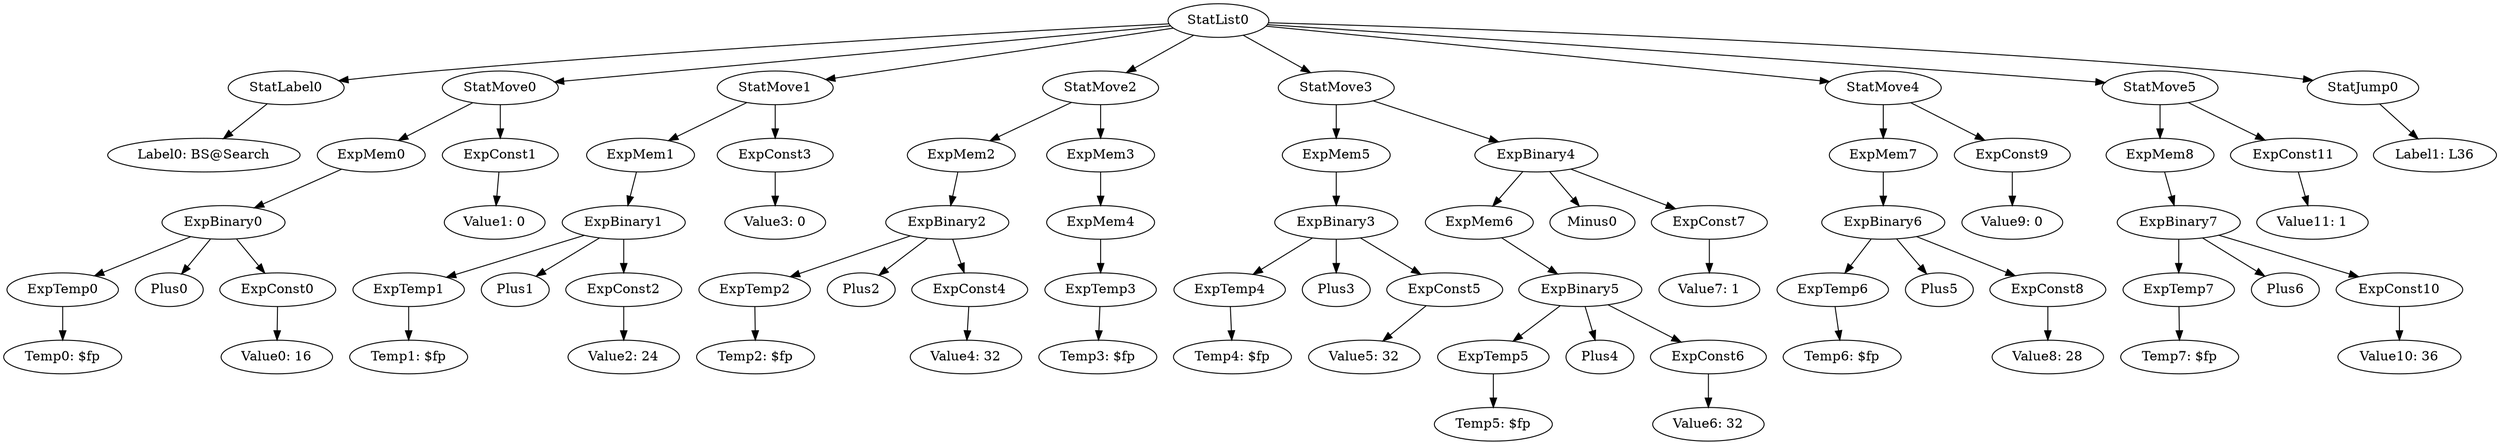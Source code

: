 digraph {
	ordering = out;
	ExpConst10 -> "Value10: 36";
	ExpConst9 -> "Value9: 0";
	ExpConst8 -> "Value8: 28";
	ExpTemp6 -> "Temp6: $fp";
	ExpBinary4 -> ExpMem6;
	ExpBinary4 -> Minus0;
	ExpBinary4 -> ExpConst7;
	ExpMem6 -> ExpBinary5;
	ExpConst6 -> "Value6: 32";
	ExpBinary5 -> ExpTemp5;
	ExpBinary5 -> Plus4;
	ExpBinary5 -> ExpConst6;
	StatMove3 -> ExpMem5;
	StatMove3 -> ExpBinary4;
	ExpConst5 -> "Value5: 32";
	ExpBinary3 -> ExpTemp4;
	ExpBinary3 -> Plus3;
	ExpBinary3 -> ExpConst5;
	ExpTemp7 -> "Temp7: $fp";
	ExpTemp4 -> "Temp4: $fp";
	ExpBinary7 -> ExpTemp7;
	ExpBinary7 -> Plus6;
	ExpBinary7 -> ExpConst10;
	ExpTemp5 -> "Temp5: $fp";
	ExpTemp1 -> "Temp1: $fp";
	ExpBinary1 -> ExpTemp1;
	ExpBinary1 -> Plus1;
	ExpBinary1 -> ExpConst2;
	StatMove4 -> ExpMem7;
	StatMove4 -> ExpConst9;
	ExpBinary6 -> ExpTemp6;
	ExpBinary6 -> Plus5;
	ExpBinary6 -> ExpConst8;
	ExpMem0 -> ExpBinary0;
	ExpMem3 -> ExpMem4;
	StatMove5 -> ExpMem8;
	StatMove5 -> ExpConst11;
	ExpConst1 -> "Value1: 0";
	ExpMem5 -> ExpBinary3;
	StatMove1 -> ExpMem1;
	StatMove1 -> ExpConst3;
	ExpConst0 -> "Value0: 16";
	ExpMem1 -> ExpBinary1;
	StatLabel0 -> "Label0: BS@Search";
	StatList0 -> StatLabel0;
	StatList0 -> StatMove0;
	StatList0 -> StatMove1;
	StatList0 -> StatMove2;
	StatList0 -> StatMove3;
	StatList0 -> StatMove4;
	StatList0 -> StatMove5;
	StatList0 -> StatJump0;
	ExpMem7 -> ExpBinary6;
	ExpTemp0 -> "Temp0: $fp";
	StatJump0 -> "Label1: L36";
	ExpMem2 -> ExpBinary2;
	StatMove0 -> ExpMem0;
	StatMove0 -> ExpConst1;
	ExpConst2 -> "Value2: 24";
	ExpConst7 -> "Value7: 1";
	ExpConst3 -> "Value3: 0";
	ExpTemp2 -> "Temp2: $fp";
	StatMove2 -> ExpMem2;
	StatMove2 -> ExpMem3;
	ExpMem8 -> ExpBinary7;
	ExpBinary2 -> ExpTemp2;
	ExpBinary2 -> Plus2;
	ExpBinary2 -> ExpConst4;
	ExpConst11 -> "Value11: 1";
	ExpConst4 -> "Value4: 32";
	ExpBinary0 -> ExpTemp0;
	ExpBinary0 -> Plus0;
	ExpBinary0 -> ExpConst0;
	ExpMem4 -> ExpTemp3;
	ExpTemp3 -> "Temp3: $fp";
}

